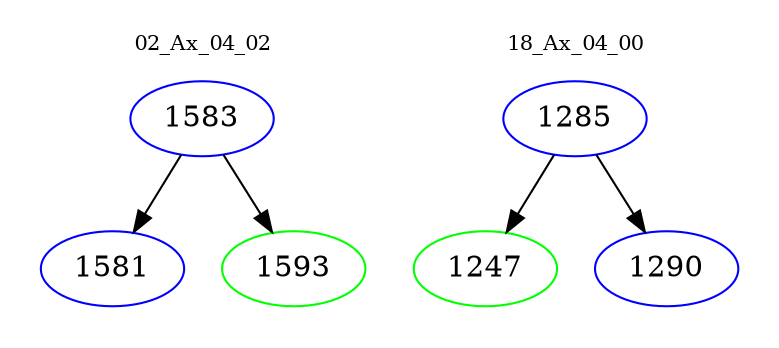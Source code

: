 digraph{
subgraph cluster_0 {
color = white
label = "02_Ax_04_02";
fontsize=10;
T0_1583 [label="1583", color="blue"]
T0_1583 -> T0_1581 [color="black"]
T0_1581 [label="1581", color="blue"]
T0_1583 -> T0_1593 [color="black"]
T0_1593 [label="1593", color="green"]
}
subgraph cluster_1 {
color = white
label = "18_Ax_04_00";
fontsize=10;
T1_1285 [label="1285", color="blue"]
T1_1285 -> T1_1247 [color="black"]
T1_1247 [label="1247", color="green"]
T1_1285 -> T1_1290 [color="black"]
T1_1290 [label="1290", color="blue"]
}
}
